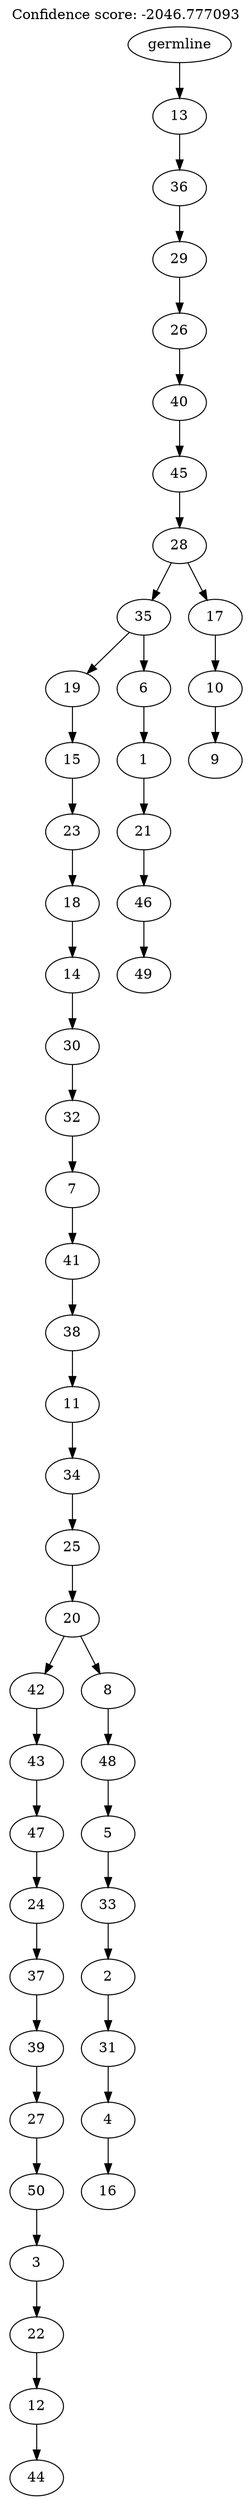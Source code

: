 digraph g {
	"49" -> "50";
	"50" [label="44"];
	"48" -> "49";
	"49" [label="12"];
	"47" -> "48";
	"48" [label="22"];
	"46" -> "47";
	"47" [label="3"];
	"45" -> "46";
	"46" [label="50"];
	"44" -> "45";
	"45" [label="27"];
	"43" -> "44";
	"44" [label="39"];
	"42" -> "43";
	"43" [label="37"];
	"41" -> "42";
	"42" [label="24"];
	"40" -> "41";
	"41" [label="47"];
	"39" -> "40";
	"40" [label="43"];
	"37" -> "38";
	"38" [label="16"];
	"36" -> "37";
	"37" [label="4"];
	"35" -> "36";
	"36" [label="31"];
	"34" -> "35";
	"35" [label="2"];
	"33" -> "34";
	"34" [label="33"];
	"32" -> "33";
	"33" [label="5"];
	"31" -> "32";
	"32" [label="48"];
	"30" -> "31";
	"31" [label="8"];
	"30" -> "39";
	"39" [label="42"];
	"29" -> "30";
	"30" [label="20"];
	"28" -> "29";
	"29" [label="25"];
	"27" -> "28";
	"28" [label="34"];
	"26" -> "27";
	"27" [label="11"];
	"25" -> "26";
	"26" [label="38"];
	"24" -> "25";
	"25" [label="41"];
	"23" -> "24";
	"24" [label="7"];
	"22" -> "23";
	"23" [label="32"];
	"21" -> "22";
	"22" [label="30"];
	"20" -> "21";
	"21" [label="14"];
	"19" -> "20";
	"20" [label="18"];
	"18" -> "19";
	"19" [label="23"];
	"17" -> "18";
	"18" [label="15"];
	"15" -> "16";
	"16" [label="49"];
	"14" -> "15";
	"15" [label="46"];
	"13" -> "14";
	"14" [label="21"];
	"12" -> "13";
	"13" [label="1"];
	"11" -> "12";
	"12" [label="6"];
	"11" -> "17";
	"17" [label="19"];
	"9" -> "10";
	"10" [label="9"];
	"8" -> "9";
	"9" [label="10"];
	"7" -> "8";
	"8" [label="17"];
	"7" -> "11";
	"11" [label="35"];
	"6" -> "7";
	"7" [label="28"];
	"5" -> "6";
	"6" [label="45"];
	"4" -> "5";
	"5" [label="40"];
	"3" -> "4";
	"4" [label="26"];
	"2" -> "3";
	"3" [label="29"];
	"1" -> "2";
	"2" [label="36"];
	"0" -> "1";
	"1" [label="13"];
	"0" [label="germline"];
	labelloc="t";
	label="Confidence score: -2046.777093";
}
